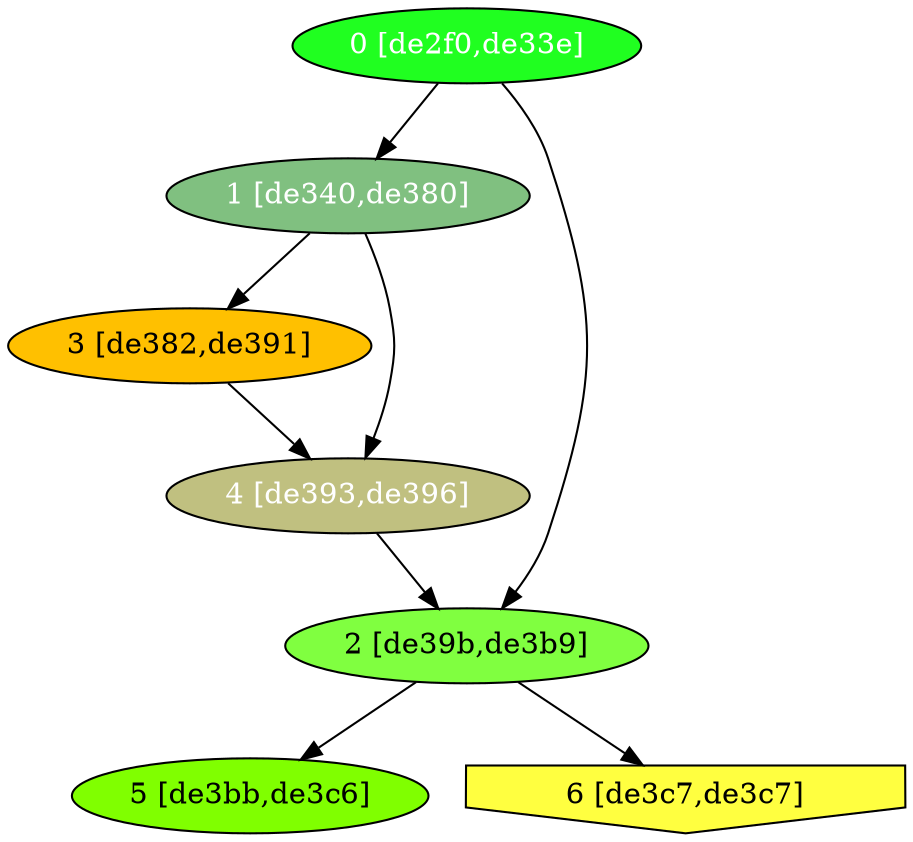 diGraph libnss3{
	libnss3_0  [style=filled fillcolor="#20FF20" fontcolor="#ffffff" shape=oval label="0 [de2f0,de33e]"]
	libnss3_1  [style=filled fillcolor="#80C080" fontcolor="#ffffff" shape=oval label="1 [de340,de380]"]
	libnss3_2  [style=filled fillcolor="#80FF40" fontcolor="#000000" shape=oval label="2 [de39b,de3b9]"]
	libnss3_3  [style=filled fillcolor="#FFC000" fontcolor="#000000" shape=oval label="3 [de382,de391]"]
	libnss3_4  [style=filled fillcolor="#C0C080" fontcolor="#ffffff" shape=oval label="4 [de393,de396]"]
	libnss3_5  [style=filled fillcolor="#80FF00" fontcolor="#000000" shape=oval label="5 [de3bb,de3c6]"]
	libnss3_6  [style=filled fillcolor="#FFFF40" fontcolor="#000000" shape=invhouse label="6 [de3c7,de3c7]"]

	libnss3_0 -> libnss3_1
	libnss3_0 -> libnss3_2
	libnss3_1 -> libnss3_3
	libnss3_1 -> libnss3_4
	libnss3_2 -> libnss3_5
	libnss3_2 -> libnss3_6
	libnss3_3 -> libnss3_4
	libnss3_4 -> libnss3_2
}